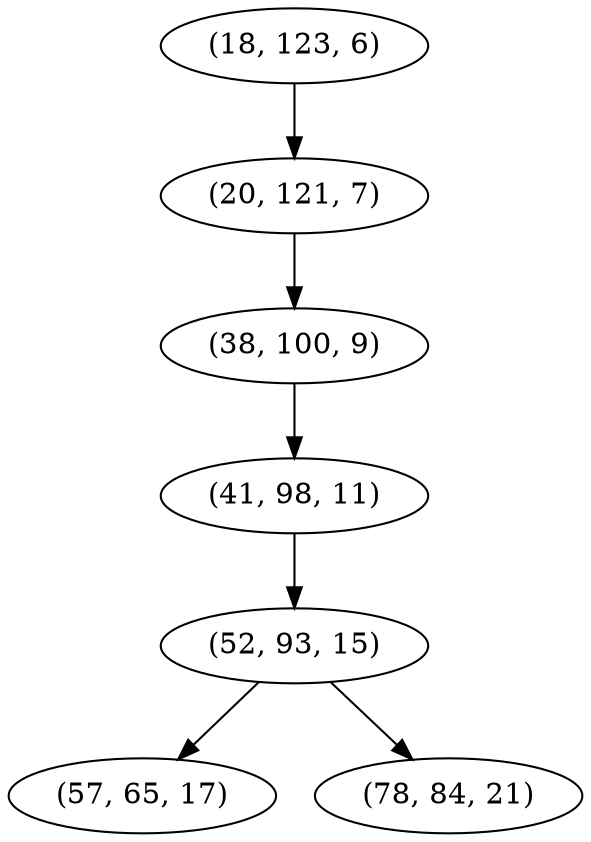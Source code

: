 digraph tree {
    "(18, 123, 6)";
    "(20, 121, 7)";
    "(38, 100, 9)";
    "(41, 98, 11)";
    "(52, 93, 15)";
    "(57, 65, 17)";
    "(78, 84, 21)";
    "(18, 123, 6)" -> "(20, 121, 7)";
    "(20, 121, 7)" -> "(38, 100, 9)";
    "(38, 100, 9)" -> "(41, 98, 11)";
    "(41, 98, 11)" -> "(52, 93, 15)";
    "(52, 93, 15)" -> "(57, 65, 17)";
    "(52, 93, 15)" -> "(78, 84, 21)";
}
